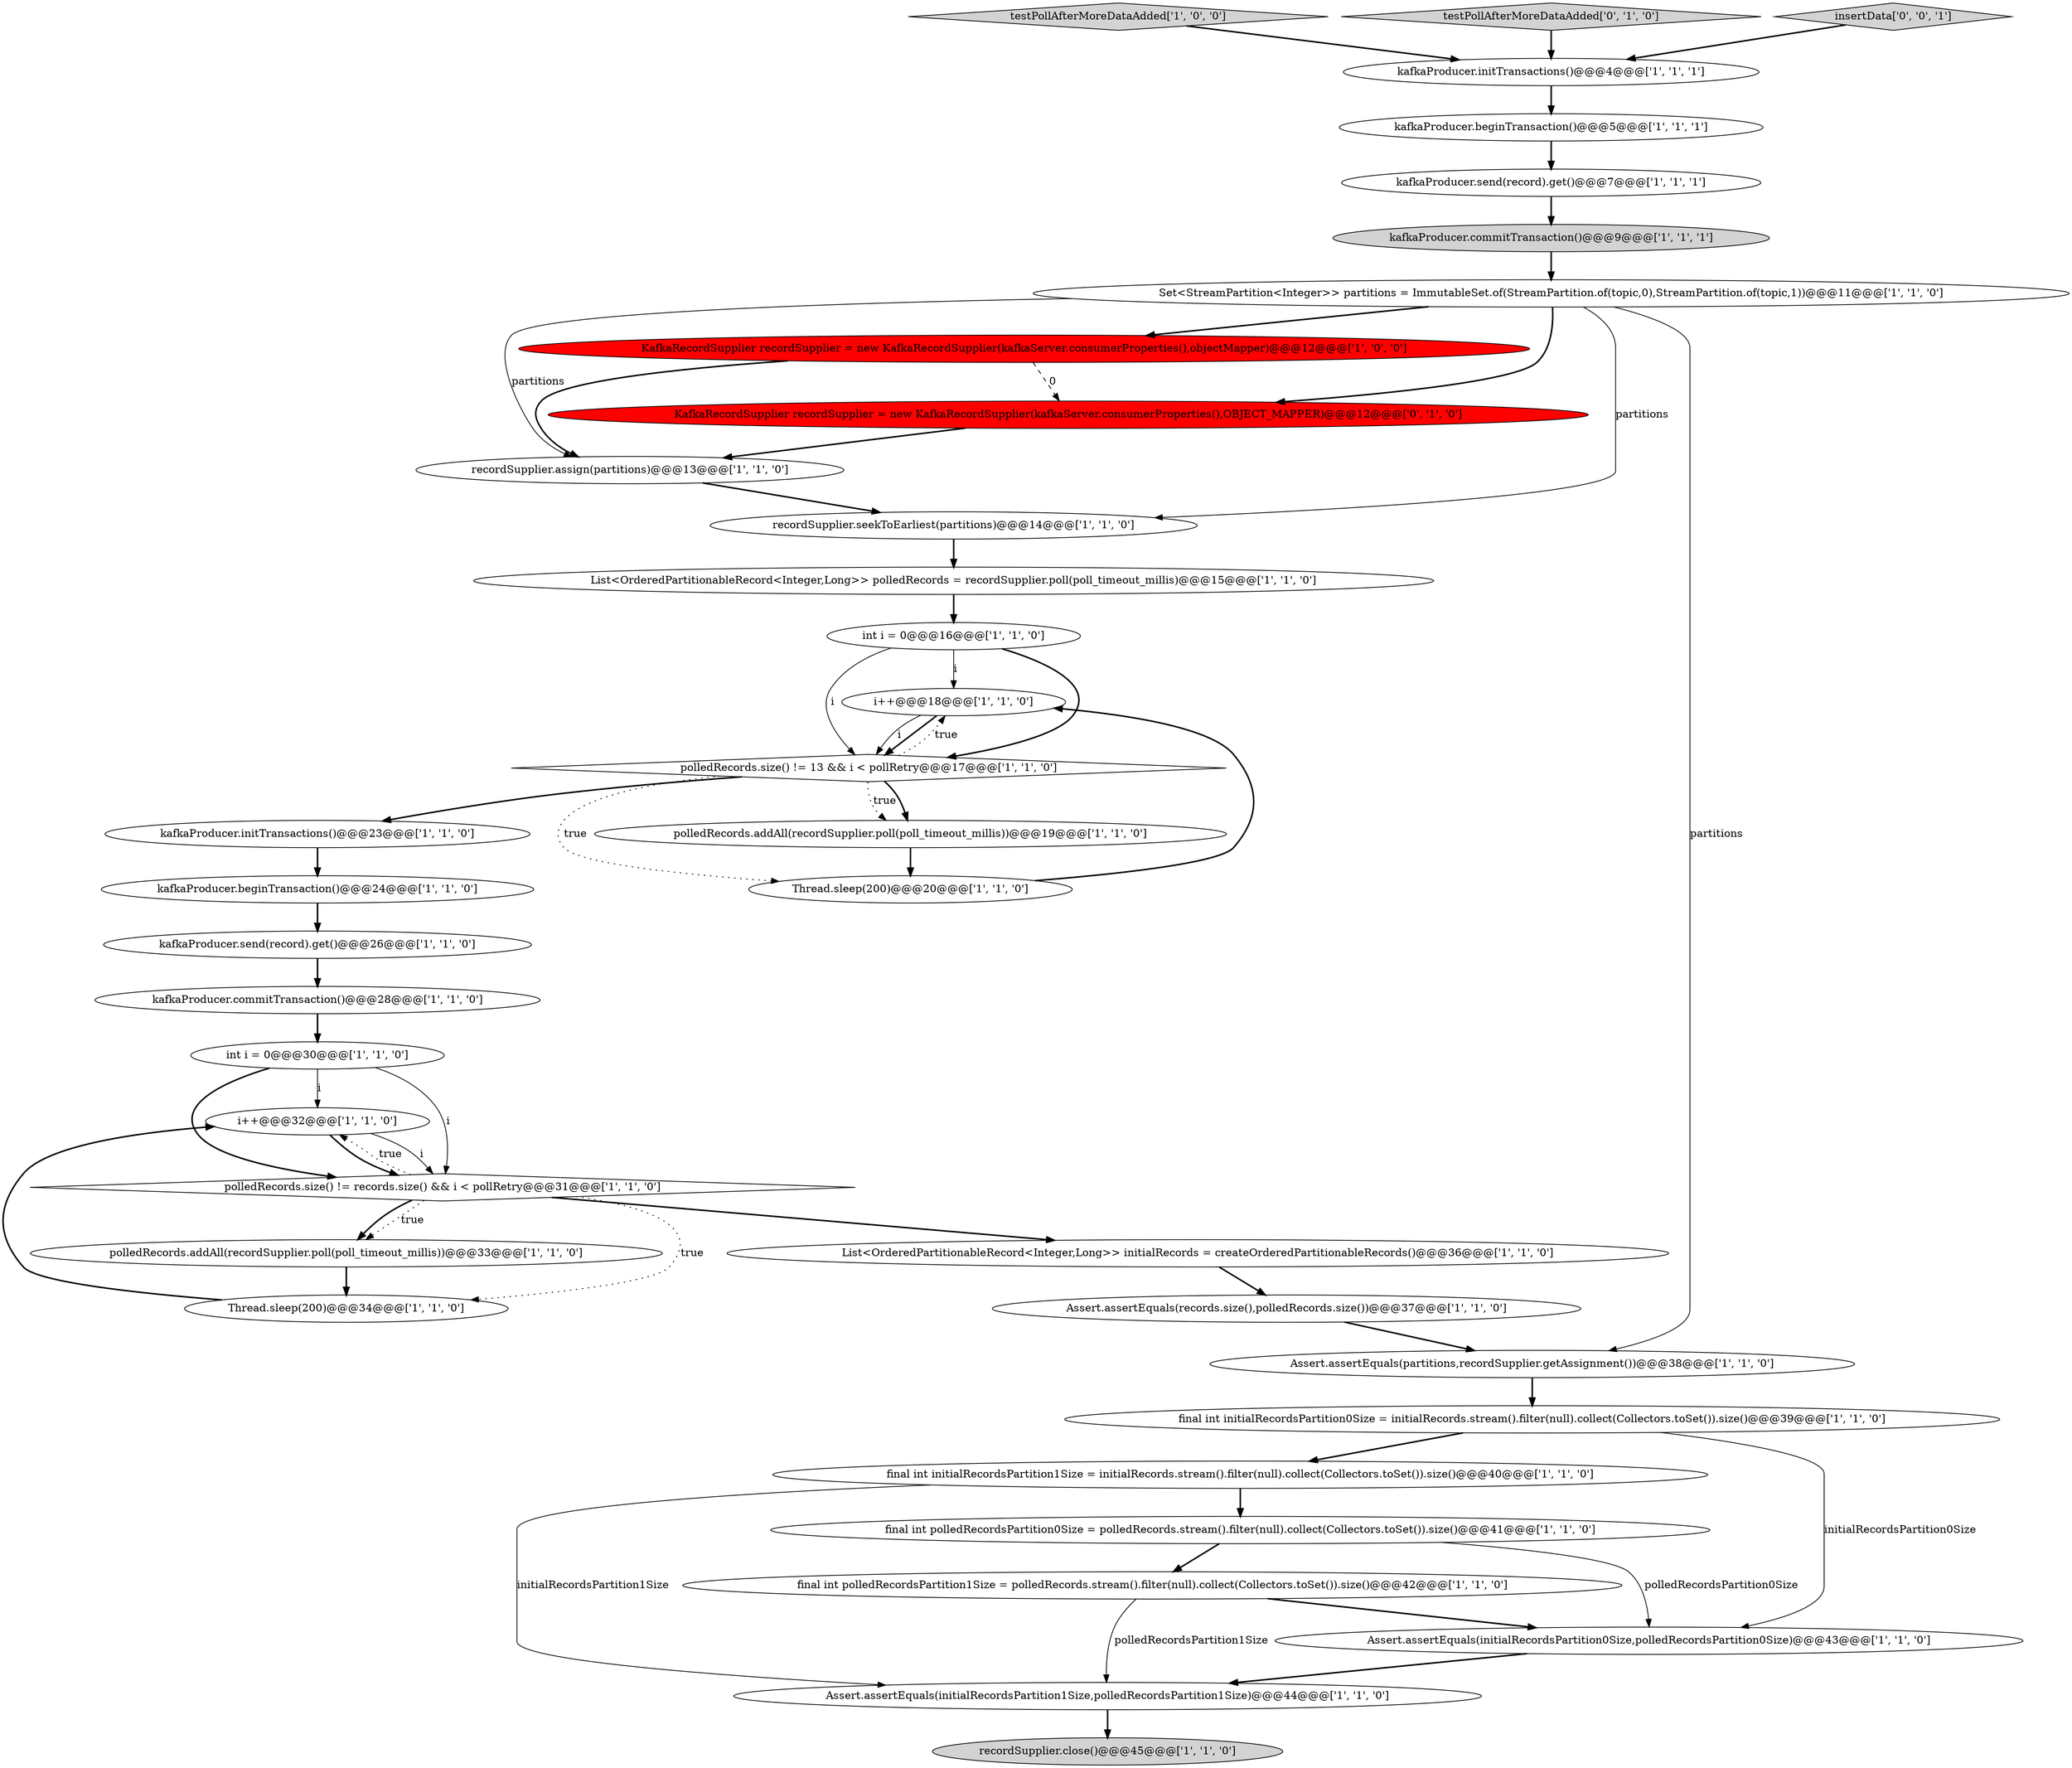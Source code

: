 digraph {
34 [style = filled, label = "KafkaRecordSupplier recordSupplier = new KafkaRecordSupplier(kafkaServer.consumerProperties(),OBJECT_MAPPER)@@@12@@@['0', '1', '0']", fillcolor = red, shape = ellipse image = "AAA1AAABBB2BBB"];
8 [style = filled, label = "polledRecords.addAll(recordSupplier.poll(poll_timeout_millis))@@@33@@@['1', '1', '0']", fillcolor = white, shape = ellipse image = "AAA0AAABBB1BBB"];
7 [style = filled, label = "recordSupplier.seekToEarliest(partitions)@@@14@@@['1', '1', '0']", fillcolor = white, shape = ellipse image = "AAA0AAABBB1BBB"];
17 [style = filled, label = "kafkaProducer.commitTransaction()@@@28@@@['1', '1', '0']", fillcolor = white, shape = ellipse image = "AAA0AAABBB1BBB"];
11 [style = filled, label = "List<OrderedPartitionableRecord<Integer,Long>> initialRecords = createOrderedPartitionableRecords()@@@36@@@['1', '1', '0']", fillcolor = white, shape = ellipse image = "AAA0AAABBB1BBB"];
9 [style = filled, label = "final int polledRecordsPartition0Size = polledRecords.stream().filter(null).collect(Collectors.toSet()).size()@@@41@@@['1', '1', '0']", fillcolor = white, shape = ellipse image = "AAA0AAABBB1BBB"];
2 [style = filled, label = "i++@@@32@@@['1', '1', '0']", fillcolor = white, shape = ellipse image = "AAA0AAABBB1BBB"];
1 [style = filled, label = "kafkaProducer.initTransactions()@@@4@@@['1', '1', '1']", fillcolor = white, shape = ellipse image = "AAA0AAABBB1BBB"];
31 [style = filled, label = "Thread.sleep(200)@@@34@@@['1', '1', '0']", fillcolor = white, shape = ellipse image = "AAA0AAABBB1BBB"];
18 [style = filled, label = "testPollAfterMoreDataAdded['1', '0', '0']", fillcolor = lightgray, shape = diamond image = "AAA0AAABBB1BBB"];
0 [style = filled, label = "i++@@@18@@@['1', '1', '0']", fillcolor = white, shape = ellipse image = "AAA0AAABBB1BBB"];
19 [style = filled, label = "KafkaRecordSupplier recordSupplier = new KafkaRecordSupplier(kafkaServer.consumerProperties(),objectMapper)@@@12@@@['1', '0', '0']", fillcolor = red, shape = ellipse image = "AAA1AAABBB1BBB"];
20 [style = filled, label = "polledRecords.size() != 13 && i < pollRetry@@@17@@@['1', '1', '0']", fillcolor = white, shape = diamond image = "AAA0AAABBB1BBB"];
28 [style = filled, label = "kafkaProducer.commitTransaction()@@@9@@@['1', '1', '1']", fillcolor = lightgray, shape = ellipse image = "AAA0AAABBB1BBB"];
29 [style = filled, label = "recordSupplier.close()@@@45@@@['1', '1', '0']", fillcolor = lightgray, shape = ellipse image = "AAA0AAABBB1BBB"];
13 [style = filled, label = "Set<StreamPartition<Integer>> partitions = ImmutableSet.of(StreamPartition.of(topic,0),StreamPartition.of(topic,1))@@@11@@@['1', '1', '0']", fillcolor = white, shape = ellipse image = "AAA0AAABBB1BBB"];
5 [style = filled, label = "Assert.assertEquals(initialRecordsPartition1Size,polledRecordsPartition1Size)@@@44@@@['1', '1', '0']", fillcolor = white, shape = ellipse image = "AAA0AAABBB1BBB"];
4 [style = filled, label = "final int polledRecordsPartition1Size = polledRecords.stream().filter(null).collect(Collectors.toSet()).size()@@@42@@@['1', '1', '0']", fillcolor = white, shape = ellipse image = "AAA0AAABBB1BBB"];
6 [style = filled, label = "int i = 0@@@16@@@['1', '1', '0']", fillcolor = white, shape = ellipse image = "AAA0AAABBB1BBB"];
21 [style = filled, label = "Thread.sleep(200)@@@20@@@['1', '1', '0']", fillcolor = white, shape = ellipse image = "AAA0AAABBB1BBB"];
26 [style = filled, label = "Assert.assertEquals(initialRecordsPartition0Size,polledRecordsPartition0Size)@@@43@@@['1', '1', '0']", fillcolor = white, shape = ellipse image = "AAA0AAABBB1BBB"];
16 [style = filled, label = "kafkaProducer.beginTransaction()@@@5@@@['1', '1', '1']", fillcolor = white, shape = ellipse image = "AAA0AAABBB1BBB"];
25 [style = filled, label = "kafkaProducer.send(record).get()@@@26@@@['1', '1', '0']", fillcolor = white, shape = ellipse image = "AAA0AAABBB1BBB"];
10 [style = filled, label = "polledRecords.size() != records.size() && i < pollRetry@@@31@@@['1', '1', '0']", fillcolor = white, shape = diamond image = "AAA0AAABBB1BBB"];
27 [style = filled, label = "polledRecords.addAll(recordSupplier.poll(poll_timeout_millis))@@@19@@@['1', '1', '0']", fillcolor = white, shape = ellipse image = "AAA0AAABBB1BBB"];
14 [style = filled, label = "final int initialRecordsPartition0Size = initialRecords.stream().filter(null).collect(Collectors.toSet()).size()@@@39@@@['1', '1', '0']", fillcolor = white, shape = ellipse image = "AAA0AAABBB1BBB"];
15 [style = filled, label = "recordSupplier.assign(partitions)@@@13@@@['1', '1', '0']", fillcolor = white, shape = ellipse image = "AAA0AAABBB1BBB"];
30 [style = filled, label = "kafkaProducer.send(record).get()@@@7@@@['1', '1', '1']", fillcolor = white, shape = ellipse image = "AAA0AAABBB1BBB"];
24 [style = filled, label = "int i = 0@@@30@@@['1', '1', '0']", fillcolor = white, shape = ellipse image = "AAA0AAABBB1BBB"];
33 [style = filled, label = "Assert.assertEquals(records.size(),polledRecords.size())@@@37@@@['1', '1', '0']", fillcolor = white, shape = ellipse image = "AAA0AAABBB1BBB"];
3 [style = filled, label = "kafkaProducer.beginTransaction()@@@24@@@['1', '1', '0']", fillcolor = white, shape = ellipse image = "AAA0AAABBB1BBB"];
23 [style = filled, label = "Assert.assertEquals(partitions,recordSupplier.getAssignment())@@@38@@@['1', '1', '0']", fillcolor = white, shape = ellipse image = "AAA0AAABBB1BBB"];
12 [style = filled, label = "final int initialRecordsPartition1Size = initialRecords.stream().filter(null).collect(Collectors.toSet()).size()@@@40@@@['1', '1', '0']", fillcolor = white, shape = ellipse image = "AAA0AAABBB1BBB"];
22 [style = filled, label = "kafkaProducer.initTransactions()@@@23@@@['1', '1', '0']", fillcolor = white, shape = ellipse image = "AAA0AAABBB1BBB"];
32 [style = filled, label = "List<OrderedPartitionableRecord<Integer,Long>> polledRecords = recordSupplier.poll(poll_timeout_millis)@@@15@@@['1', '1', '0']", fillcolor = white, shape = ellipse image = "AAA0AAABBB1BBB"];
35 [style = filled, label = "testPollAfterMoreDataAdded['0', '1', '0']", fillcolor = lightgray, shape = diamond image = "AAA0AAABBB2BBB"];
36 [style = filled, label = "insertData['0', '0', '1']", fillcolor = lightgray, shape = diamond image = "AAA0AAABBB3BBB"];
24->10 [style = bold, label=""];
5->29 [style = bold, label=""];
14->26 [style = solid, label="initialRecordsPartition0Size"];
13->34 [style = bold, label=""];
7->32 [style = bold, label=""];
4->5 [style = solid, label="polledRecordsPartition1Size"];
10->8 [style = dotted, label="true"];
6->20 [style = solid, label="i"];
15->7 [style = bold, label=""];
21->0 [style = bold, label=""];
8->31 [style = bold, label=""];
3->25 [style = bold, label=""];
26->5 [style = bold, label=""];
13->7 [style = solid, label="partitions"];
24->2 [style = solid, label="i"];
9->4 [style = bold, label=""];
24->10 [style = solid, label="i"];
20->0 [style = dotted, label="true"];
0->20 [style = solid, label="i"];
10->31 [style = dotted, label="true"];
34->15 [style = bold, label=""];
4->26 [style = bold, label=""];
20->27 [style = dotted, label="true"];
28->13 [style = bold, label=""];
31->2 [style = bold, label=""];
20->21 [style = dotted, label="true"];
2->10 [style = solid, label="i"];
2->10 [style = bold, label=""];
12->9 [style = bold, label=""];
13->23 [style = solid, label="partitions"];
25->17 [style = bold, label=""];
32->6 [style = bold, label=""];
36->1 [style = bold, label=""];
20->22 [style = bold, label=""];
20->27 [style = bold, label=""];
33->23 [style = bold, label=""];
23->14 [style = bold, label=""];
6->0 [style = solid, label="i"];
6->20 [style = bold, label=""];
22->3 [style = bold, label=""];
12->5 [style = solid, label="initialRecordsPartition1Size"];
19->34 [style = dashed, label="0"];
13->19 [style = bold, label=""];
17->24 [style = bold, label=""];
30->28 [style = bold, label=""];
35->1 [style = bold, label=""];
10->8 [style = bold, label=""];
18->1 [style = bold, label=""];
10->2 [style = dotted, label="true"];
1->16 [style = bold, label=""];
16->30 [style = bold, label=""];
14->12 [style = bold, label=""];
9->26 [style = solid, label="polledRecordsPartition0Size"];
11->33 [style = bold, label=""];
0->20 [style = bold, label=""];
13->15 [style = solid, label="partitions"];
19->15 [style = bold, label=""];
27->21 [style = bold, label=""];
10->11 [style = bold, label=""];
}
